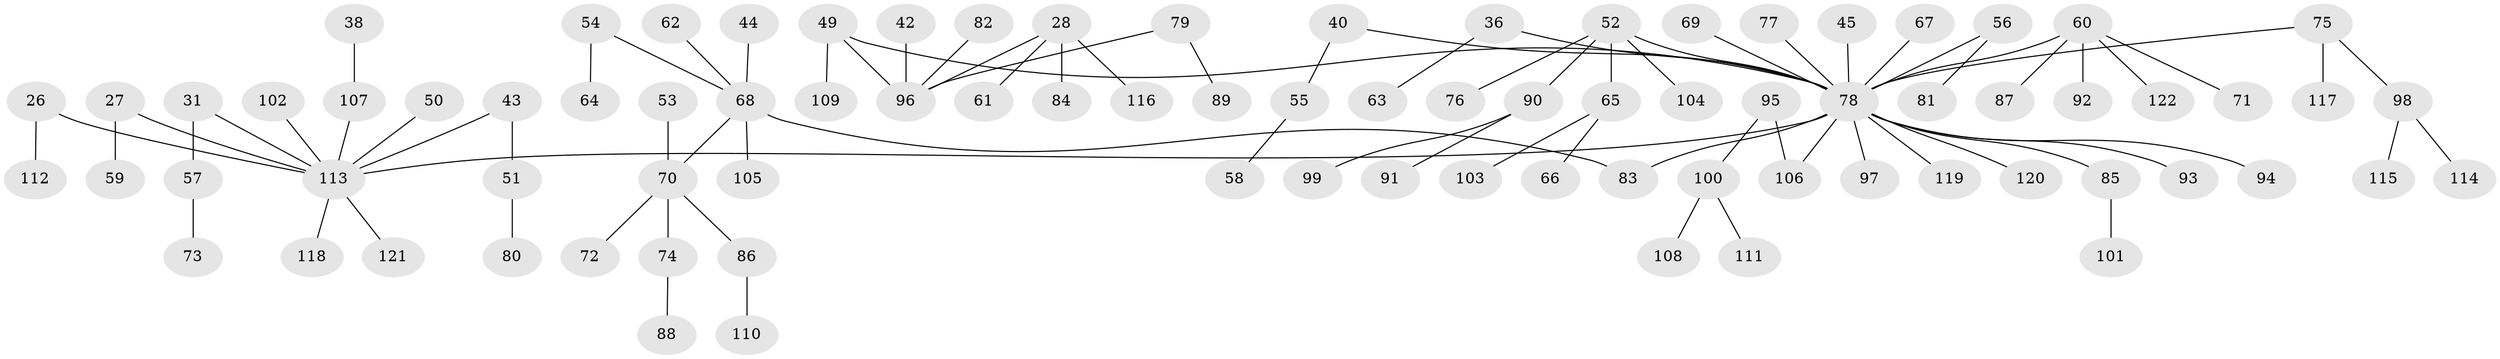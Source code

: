 // original degree distribution, {3: 0.1721311475409836, 9: 0.00819672131147541, 4: 0.040983606557377046, 7: 0.01639344262295082, 2: 0.21311475409836064, 5: 0.02459016393442623, 6: 0.00819672131147541, 1: 0.5163934426229508}
// Generated by graph-tools (version 1.1) at 2025/57/03/04/25 21:57:11]
// undirected, 85 vertices, 84 edges
graph export_dot {
graph [start="1"]
  node [color=gray90,style=filled];
  26;
  27;
  28;
  31;
  36 [super="+34"];
  38;
  40;
  42;
  43;
  44;
  45;
  49 [super="+6"];
  50;
  51;
  52 [super="+25"];
  53;
  54;
  55;
  56 [super="+46"];
  57;
  58;
  59;
  60 [super="+20+33"];
  61;
  62;
  63;
  64;
  65;
  66;
  67;
  68 [super="+17+41+48"];
  69;
  70 [super="+37+35"];
  71;
  72;
  73;
  74;
  75 [super="+39"];
  76;
  77;
  78 [super="+2+4+5+9+16+47"];
  79;
  80;
  81;
  82;
  83 [super="+11"];
  84;
  85;
  86;
  87;
  88;
  89;
  90;
  91;
  92;
  93;
  94;
  95 [super="+10"];
  96 [super="+22+15"];
  97;
  98;
  99;
  100;
  101;
  102;
  103;
  104;
  105;
  106 [super="+29"];
  107 [super="+19"];
  108;
  109;
  110;
  111;
  112;
  113 [super="+12+13+18+30+23"];
  114;
  115;
  116;
  117;
  118;
  119;
  120;
  121;
  122;
  26 -- 112;
  26 -- 113;
  27 -- 59;
  27 -- 113;
  28 -- 61;
  28 -- 84;
  28 -- 116;
  28 -- 96;
  31 -- 57;
  31 -- 113;
  36 -- 78;
  36 -- 63;
  38 -- 107;
  40 -- 55;
  40 -- 78;
  42 -- 96;
  43 -- 51;
  43 -- 113;
  44 -- 68;
  45 -- 78;
  49 -- 109;
  49 -- 78;
  49 -- 96;
  50 -- 113;
  51 -- 80;
  52 -- 65;
  52 -- 104;
  52 -- 90;
  52 -- 76;
  52 -- 78;
  53 -- 70;
  54 -- 64;
  54 -- 68;
  55 -- 58;
  56 -- 81;
  56 -- 78;
  57 -- 73;
  60 -- 92;
  60 -- 122;
  60 -- 87;
  60 -- 71;
  60 -- 78;
  62 -- 68;
  65 -- 66;
  65 -- 103;
  67 -- 78;
  68 -- 83;
  68 -- 70;
  68 -- 105;
  69 -- 78;
  70 -- 72;
  70 -- 74;
  70 -- 86;
  74 -- 88;
  75 -- 98;
  75 -- 117;
  75 -- 78;
  77 -- 78;
  78 -- 85;
  78 -- 97;
  78 -- 83;
  78 -- 113;
  78 -- 94;
  78 -- 106;
  78 -- 119;
  78 -- 120;
  78 -- 93;
  79 -- 89;
  79 -- 96;
  82 -- 96;
  85 -- 101;
  86 -- 110;
  90 -- 91;
  90 -- 99;
  95 -- 100;
  95 -- 106;
  98 -- 114;
  98 -- 115;
  100 -- 108;
  100 -- 111;
  102 -- 113;
  107 -- 113;
  113 -- 121;
  113 -- 118;
}
